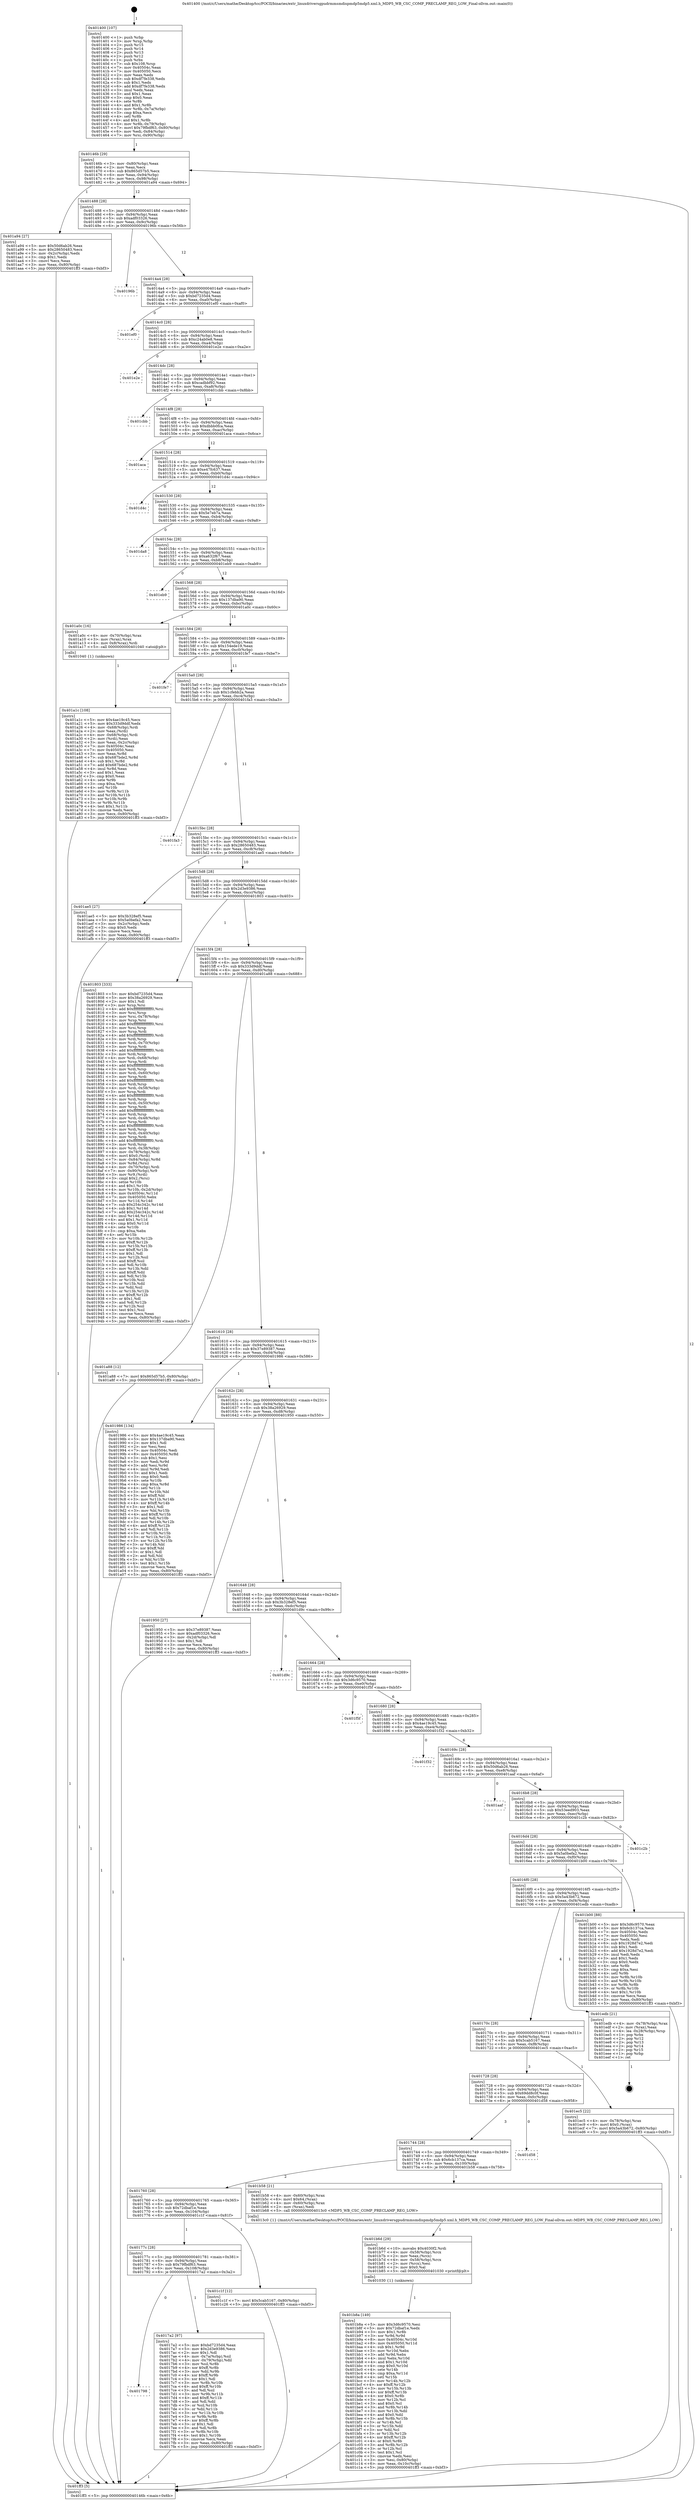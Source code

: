 digraph "0x401400" {
  label = "0x401400 (/mnt/c/Users/mathe/Desktop/tcc/POCII/binaries/extr_linuxdriversgpudrmmsmdispmdp5mdp5.xml.h_MDP5_WB_CSC_COMP_PRECLAMP_REG_LOW_Final-ollvm.out::main(0))"
  labelloc = "t"
  node[shape=record]

  Entry [label="",width=0.3,height=0.3,shape=circle,fillcolor=black,style=filled]
  "0x40146b" [label="{
     0x40146b [29]\l
     | [instrs]\l
     &nbsp;&nbsp;0x40146b \<+3\>: mov -0x80(%rbp),%eax\l
     &nbsp;&nbsp;0x40146e \<+2\>: mov %eax,%ecx\l
     &nbsp;&nbsp;0x401470 \<+6\>: sub $0x865d57b5,%ecx\l
     &nbsp;&nbsp;0x401476 \<+6\>: mov %eax,-0x94(%rbp)\l
     &nbsp;&nbsp;0x40147c \<+6\>: mov %ecx,-0x98(%rbp)\l
     &nbsp;&nbsp;0x401482 \<+6\>: je 0000000000401a94 \<main+0x694\>\l
  }"]
  "0x401a94" [label="{
     0x401a94 [27]\l
     | [instrs]\l
     &nbsp;&nbsp;0x401a94 \<+5\>: mov $0x50d6ab26,%eax\l
     &nbsp;&nbsp;0x401a99 \<+5\>: mov $0x28650483,%ecx\l
     &nbsp;&nbsp;0x401a9e \<+3\>: mov -0x2c(%rbp),%edx\l
     &nbsp;&nbsp;0x401aa1 \<+3\>: cmp $0x1,%edx\l
     &nbsp;&nbsp;0x401aa4 \<+3\>: cmovl %ecx,%eax\l
     &nbsp;&nbsp;0x401aa7 \<+3\>: mov %eax,-0x80(%rbp)\l
     &nbsp;&nbsp;0x401aaa \<+5\>: jmp 0000000000401ff3 \<main+0xbf3\>\l
  }"]
  "0x401488" [label="{
     0x401488 [28]\l
     | [instrs]\l
     &nbsp;&nbsp;0x401488 \<+5\>: jmp 000000000040148d \<main+0x8d\>\l
     &nbsp;&nbsp;0x40148d \<+6\>: mov -0x94(%rbp),%eax\l
     &nbsp;&nbsp;0x401493 \<+5\>: sub $0xadf03326,%eax\l
     &nbsp;&nbsp;0x401498 \<+6\>: mov %eax,-0x9c(%rbp)\l
     &nbsp;&nbsp;0x40149e \<+6\>: je 000000000040196b \<main+0x56b\>\l
  }"]
  Exit [label="",width=0.3,height=0.3,shape=circle,fillcolor=black,style=filled,peripheries=2]
  "0x40196b" [label="{
     0x40196b\l
  }", style=dashed]
  "0x4014a4" [label="{
     0x4014a4 [28]\l
     | [instrs]\l
     &nbsp;&nbsp;0x4014a4 \<+5\>: jmp 00000000004014a9 \<main+0xa9\>\l
     &nbsp;&nbsp;0x4014a9 \<+6\>: mov -0x94(%rbp),%eax\l
     &nbsp;&nbsp;0x4014af \<+5\>: sub $0xbd7235d4,%eax\l
     &nbsp;&nbsp;0x4014b4 \<+6\>: mov %eax,-0xa0(%rbp)\l
     &nbsp;&nbsp;0x4014ba \<+6\>: je 0000000000401ef0 \<main+0xaf0\>\l
  }"]
  "0x401b8a" [label="{
     0x401b8a [149]\l
     | [instrs]\l
     &nbsp;&nbsp;0x401b8a \<+5\>: mov $0x3d6c9570,%esi\l
     &nbsp;&nbsp;0x401b8f \<+5\>: mov $0x72dbaf1e,%edx\l
     &nbsp;&nbsp;0x401b94 \<+3\>: mov $0x1,%r8b\l
     &nbsp;&nbsp;0x401b97 \<+3\>: xor %r9d,%r9d\l
     &nbsp;&nbsp;0x401b9a \<+8\>: mov 0x40504c,%r10d\l
     &nbsp;&nbsp;0x401ba2 \<+8\>: mov 0x405050,%r11d\l
     &nbsp;&nbsp;0x401baa \<+4\>: sub $0x1,%r9d\l
     &nbsp;&nbsp;0x401bae \<+3\>: mov %r10d,%ebx\l
     &nbsp;&nbsp;0x401bb1 \<+3\>: add %r9d,%ebx\l
     &nbsp;&nbsp;0x401bb4 \<+4\>: imul %ebx,%r10d\l
     &nbsp;&nbsp;0x401bb8 \<+4\>: and $0x1,%r10d\l
     &nbsp;&nbsp;0x401bbc \<+4\>: cmp $0x0,%r10d\l
     &nbsp;&nbsp;0x401bc0 \<+4\>: sete %r14b\l
     &nbsp;&nbsp;0x401bc4 \<+4\>: cmp $0xa,%r11d\l
     &nbsp;&nbsp;0x401bc8 \<+4\>: setl %r15b\l
     &nbsp;&nbsp;0x401bcc \<+3\>: mov %r14b,%r12b\l
     &nbsp;&nbsp;0x401bcf \<+4\>: xor $0xff,%r12b\l
     &nbsp;&nbsp;0x401bd3 \<+3\>: mov %r15b,%r13b\l
     &nbsp;&nbsp;0x401bd6 \<+4\>: xor $0xff,%r13b\l
     &nbsp;&nbsp;0x401bda \<+4\>: xor $0x0,%r8b\l
     &nbsp;&nbsp;0x401bde \<+3\>: mov %r12b,%cl\l
     &nbsp;&nbsp;0x401be1 \<+3\>: and $0x0,%cl\l
     &nbsp;&nbsp;0x401be4 \<+3\>: and %r8b,%r14b\l
     &nbsp;&nbsp;0x401be7 \<+3\>: mov %r13b,%dil\l
     &nbsp;&nbsp;0x401bea \<+4\>: and $0x0,%dil\l
     &nbsp;&nbsp;0x401bee \<+3\>: and %r8b,%r15b\l
     &nbsp;&nbsp;0x401bf1 \<+3\>: or %r14b,%cl\l
     &nbsp;&nbsp;0x401bf4 \<+3\>: or %r15b,%dil\l
     &nbsp;&nbsp;0x401bf7 \<+3\>: xor %dil,%cl\l
     &nbsp;&nbsp;0x401bfa \<+3\>: or %r13b,%r12b\l
     &nbsp;&nbsp;0x401bfd \<+4\>: xor $0xff,%r12b\l
     &nbsp;&nbsp;0x401c01 \<+4\>: or $0x0,%r8b\l
     &nbsp;&nbsp;0x401c05 \<+3\>: and %r8b,%r12b\l
     &nbsp;&nbsp;0x401c08 \<+3\>: or %r12b,%cl\l
     &nbsp;&nbsp;0x401c0b \<+3\>: test $0x1,%cl\l
     &nbsp;&nbsp;0x401c0e \<+3\>: cmovne %edx,%esi\l
     &nbsp;&nbsp;0x401c11 \<+3\>: mov %esi,-0x80(%rbp)\l
     &nbsp;&nbsp;0x401c14 \<+6\>: mov %eax,-0x10c(%rbp)\l
     &nbsp;&nbsp;0x401c1a \<+5\>: jmp 0000000000401ff3 \<main+0xbf3\>\l
  }"]
  "0x401ef0" [label="{
     0x401ef0\l
  }", style=dashed]
  "0x4014c0" [label="{
     0x4014c0 [28]\l
     | [instrs]\l
     &nbsp;&nbsp;0x4014c0 \<+5\>: jmp 00000000004014c5 \<main+0xc5\>\l
     &nbsp;&nbsp;0x4014c5 \<+6\>: mov -0x94(%rbp),%eax\l
     &nbsp;&nbsp;0x4014cb \<+5\>: sub $0xc24ab0e8,%eax\l
     &nbsp;&nbsp;0x4014d0 \<+6\>: mov %eax,-0xa4(%rbp)\l
     &nbsp;&nbsp;0x4014d6 \<+6\>: je 0000000000401e2e \<main+0xa2e\>\l
  }"]
  "0x401b6d" [label="{
     0x401b6d [29]\l
     | [instrs]\l
     &nbsp;&nbsp;0x401b6d \<+10\>: movabs $0x4030f2,%rdi\l
     &nbsp;&nbsp;0x401b77 \<+4\>: mov -0x58(%rbp),%rcx\l
     &nbsp;&nbsp;0x401b7b \<+2\>: mov %eax,(%rcx)\l
     &nbsp;&nbsp;0x401b7d \<+4\>: mov -0x58(%rbp),%rcx\l
     &nbsp;&nbsp;0x401b81 \<+2\>: mov (%rcx),%esi\l
     &nbsp;&nbsp;0x401b83 \<+2\>: mov $0x0,%al\l
     &nbsp;&nbsp;0x401b85 \<+5\>: call 0000000000401030 \<printf@plt\>\l
     | [calls]\l
     &nbsp;&nbsp;0x401030 \{1\} (unknown)\l
  }"]
  "0x401e2e" [label="{
     0x401e2e\l
  }", style=dashed]
  "0x4014dc" [label="{
     0x4014dc [28]\l
     | [instrs]\l
     &nbsp;&nbsp;0x4014dc \<+5\>: jmp 00000000004014e1 \<main+0xe1\>\l
     &nbsp;&nbsp;0x4014e1 \<+6\>: mov -0x94(%rbp),%eax\l
     &nbsp;&nbsp;0x4014e7 \<+5\>: sub $0xcadbbf92,%eax\l
     &nbsp;&nbsp;0x4014ec \<+6\>: mov %eax,-0xa8(%rbp)\l
     &nbsp;&nbsp;0x4014f2 \<+6\>: je 0000000000401cbb \<main+0x8bb\>\l
  }"]
  "0x401a1c" [label="{
     0x401a1c [108]\l
     | [instrs]\l
     &nbsp;&nbsp;0x401a1c \<+5\>: mov $0x4ae19c45,%ecx\l
     &nbsp;&nbsp;0x401a21 \<+5\>: mov $0x333d9ddf,%edx\l
     &nbsp;&nbsp;0x401a26 \<+4\>: mov -0x68(%rbp),%rdi\l
     &nbsp;&nbsp;0x401a2a \<+2\>: mov %eax,(%rdi)\l
     &nbsp;&nbsp;0x401a2c \<+4\>: mov -0x68(%rbp),%rdi\l
     &nbsp;&nbsp;0x401a30 \<+2\>: mov (%rdi),%eax\l
     &nbsp;&nbsp;0x401a32 \<+3\>: mov %eax,-0x2c(%rbp)\l
     &nbsp;&nbsp;0x401a35 \<+7\>: mov 0x40504c,%eax\l
     &nbsp;&nbsp;0x401a3c \<+7\>: mov 0x405050,%esi\l
     &nbsp;&nbsp;0x401a43 \<+3\>: mov %eax,%r8d\l
     &nbsp;&nbsp;0x401a46 \<+7\>: sub $0x687bde2,%r8d\l
     &nbsp;&nbsp;0x401a4d \<+4\>: sub $0x1,%r8d\l
     &nbsp;&nbsp;0x401a51 \<+7\>: add $0x687bde2,%r8d\l
     &nbsp;&nbsp;0x401a58 \<+4\>: imul %r8d,%eax\l
     &nbsp;&nbsp;0x401a5c \<+3\>: and $0x1,%eax\l
     &nbsp;&nbsp;0x401a5f \<+3\>: cmp $0x0,%eax\l
     &nbsp;&nbsp;0x401a62 \<+4\>: sete %r9b\l
     &nbsp;&nbsp;0x401a66 \<+3\>: cmp $0xa,%esi\l
     &nbsp;&nbsp;0x401a69 \<+4\>: setl %r10b\l
     &nbsp;&nbsp;0x401a6d \<+3\>: mov %r9b,%r11b\l
     &nbsp;&nbsp;0x401a70 \<+3\>: and %r10b,%r11b\l
     &nbsp;&nbsp;0x401a73 \<+3\>: xor %r10b,%r9b\l
     &nbsp;&nbsp;0x401a76 \<+3\>: or %r9b,%r11b\l
     &nbsp;&nbsp;0x401a79 \<+4\>: test $0x1,%r11b\l
     &nbsp;&nbsp;0x401a7d \<+3\>: cmovne %edx,%ecx\l
     &nbsp;&nbsp;0x401a80 \<+3\>: mov %ecx,-0x80(%rbp)\l
     &nbsp;&nbsp;0x401a83 \<+5\>: jmp 0000000000401ff3 \<main+0xbf3\>\l
  }"]
  "0x401cbb" [label="{
     0x401cbb\l
  }", style=dashed]
  "0x4014f8" [label="{
     0x4014f8 [28]\l
     | [instrs]\l
     &nbsp;&nbsp;0x4014f8 \<+5\>: jmp 00000000004014fd \<main+0xfd\>\l
     &nbsp;&nbsp;0x4014fd \<+6\>: mov -0x94(%rbp),%eax\l
     &nbsp;&nbsp;0x401503 \<+5\>: sub $0xdbbb0fca,%eax\l
     &nbsp;&nbsp;0x401508 \<+6\>: mov %eax,-0xac(%rbp)\l
     &nbsp;&nbsp;0x40150e \<+6\>: je 0000000000401aca \<main+0x6ca\>\l
  }"]
  "0x401400" [label="{
     0x401400 [107]\l
     | [instrs]\l
     &nbsp;&nbsp;0x401400 \<+1\>: push %rbp\l
     &nbsp;&nbsp;0x401401 \<+3\>: mov %rsp,%rbp\l
     &nbsp;&nbsp;0x401404 \<+2\>: push %r15\l
     &nbsp;&nbsp;0x401406 \<+2\>: push %r14\l
     &nbsp;&nbsp;0x401408 \<+2\>: push %r13\l
     &nbsp;&nbsp;0x40140a \<+2\>: push %r12\l
     &nbsp;&nbsp;0x40140c \<+1\>: push %rbx\l
     &nbsp;&nbsp;0x40140d \<+7\>: sub $0x108,%rsp\l
     &nbsp;&nbsp;0x401414 \<+7\>: mov 0x40504c,%eax\l
     &nbsp;&nbsp;0x40141b \<+7\>: mov 0x405050,%ecx\l
     &nbsp;&nbsp;0x401422 \<+2\>: mov %eax,%edx\l
     &nbsp;&nbsp;0x401424 \<+6\>: sub $0xdf7fe338,%edx\l
     &nbsp;&nbsp;0x40142a \<+3\>: sub $0x1,%edx\l
     &nbsp;&nbsp;0x40142d \<+6\>: add $0xdf7fe338,%edx\l
     &nbsp;&nbsp;0x401433 \<+3\>: imul %edx,%eax\l
     &nbsp;&nbsp;0x401436 \<+3\>: and $0x1,%eax\l
     &nbsp;&nbsp;0x401439 \<+3\>: cmp $0x0,%eax\l
     &nbsp;&nbsp;0x40143c \<+4\>: sete %r8b\l
     &nbsp;&nbsp;0x401440 \<+4\>: and $0x1,%r8b\l
     &nbsp;&nbsp;0x401444 \<+4\>: mov %r8b,-0x7a(%rbp)\l
     &nbsp;&nbsp;0x401448 \<+3\>: cmp $0xa,%ecx\l
     &nbsp;&nbsp;0x40144b \<+4\>: setl %r8b\l
     &nbsp;&nbsp;0x40144f \<+4\>: and $0x1,%r8b\l
     &nbsp;&nbsp;0x401453 \<+4\>: mov %r8b,-0x79(%rbp)\l
     &nbsp;&nbsp;0x401457 \<+7\>: movl $0x79fbdf63,-0x80(%rbp)\l
     &nbsp;&nbsp;0x40145e \<+6\>: mov %edi,-0x84(%rbp)\l
     &nbsp;&nbsp;0x401464 \<+7\>: mov %rsi,-0x90(%rbp)\l
  }"]
  "0x401aca" [label="{
     0x401aca\l
  }", style=dashed]
  "0x401514" [label="{
     0x401514 [28]\l
     | [instrs]\l
     &nbsp;&nbsp;0x401514 \<+5\>: jmp 0000000000401519 \<main+0x119\>\l
     &nbsp;&nbsp;0x401519 \<+6\>: mov -0x94(%rbp),%eax\l
     &nbsp;&nbsp;0x40151f \<+5\>: sub $0xe47fc637,%eax\l
     &nbsp;&nbsp;0x401524 \<+6\>: mov %eax,-0xb0(%rbp)\l
     &nbsp;&nbsp;0x40152a \<+6\>: je 0000000000401d4c \<main+0x94c\>\l
  }"]
  "0x401ff3" [label="{
     0x401ff3 [5]\l
     | [instrs]\l
     &nbsp;&nbsp;0x401ff3 \<+5\>: jmp 000000000040146b \<main+0x6b\>\l
  }"]
  "0x401d4c" [label="{
     0x401d4c\l
  }", style=dashed]
  "0x401530" [label="{
     0x401530 [28]\l
     | [instrs]\l
     &nbsp;&nbsp;0x401530 \<+5\>: jmp 0000000000401535 \<main+0x135\>\l
     &nbsp;&nbsp;0x401535 \<+6\>: mov -0x94(%rbp),%eax\l
     &nbsp;&nbsp;0x40153b \<+5\>: sub $0x5e7eb7a,%eax\l
     &nbsp;&nbsp;0x401540 \<+6\>: mov %eax,-0xb4(%rbp)\l
     &nbsp;&nbsp;0x401546 \<+6\>: je 0000000000401da8 \<main+0x9a8\>\l
  }"]
  "0x401798" [label="{
     0x401798\l
  }", style=dashed]
  "0x401da8" [label="{
     0x401da8\l
  }", style=dashed]
  "0x40154c" [label="{
     0x40154c [28]\l
     | [instrs]\l
     &nbsp;&nbsp;0x40154c \<+5\>: jmp 0000000000401551 \<main+0x151\>\l
     &nbsp;&nbsp;0x401551 \<+6\>: mov -0x94(%rbp),%eax\l
     &nbsp;&nbsp;0x401557 \<+5\>: sub $0xa632f67,%eax\l
     &nbsp;&nbsp;0x40155c \<+6\>: mov %eax,-0xb8(%rbp)\l
     &nbsp;&nbsp;0x401562 \<+6\>: je 0000000000401eb9 \<main+0xab9\>\l
  }"]
  "0x4017a2" [label="{
     0x4017a2 [97]\l
     | [instrs]\l
     &nbsp;&nbsp;0x4017a2 \<+5\>: mov $0xbd7235d4,%eax\l
     &nbsp;&nbsp;0x4017a7 \<+5\>: mov $0x2d3e9386,%ecx\l
     &nbsp;&nbsp;0x4017ac \<+2\>: mov $0x1,%dl\l
     &nbsp;&nbsp;0x4017ae \<+4\>: mov -0x7a(%rbp),%sil\l
     &nbsp;&nbsp;0x4017b2 \<+4\>: mov -0x79(%rbp),%dil\l
     &nbsp;&nbsp;0x4017b6 \<+3\>: mov %sil,%r8b\l
     &nbsp;&nbsp;0x4017b9 \<+4\>: xor $0xff,%r8b\l
     &nbsp;&nbsp;0x4017bd \<+3\>: mov %dil,%r9b\l
     &nbsp;&nbsp;0x4017c0 \<+4\>: xor $0xff,%r9b\l
     &nbsp;&nbsp;0x4017c4 \<+3\>: xor $0x1,%dl\l
     &nbsp;&nbsp;0x4017c7 \<+3\>: mov %r8b,%r10b\l
     &nbsp;&nbsp;0x4017ca \<+4\>: and $0xff,%r10b\l
     &nbsp;&nbsp;0x4017ce \<+3\>: and %dl,%sil\l
     &nbsp;&nbsp;0x4017d1 \<+3\>: mov %r9b,%r11b\l
     &nbsp;&nbsp;0x4017d4 \<+4\>: and $0xff,%r11b\l
     &nbsp;&nbsp;0x4017d8 \<+3\>: and %dl,%dil\l
     &nbsp;&nbsp;0x4017db \<+3\>: or %sil,%r10b\l
     &nbsp;&nbsp;0x4017de \<+3\>: or %dil,%r11b\l
     &nbsp;&nbsp;0x4017e1 \<+3\>: xor %r11b,%r10b\l
     &nbsp;&nbsp;0x4017e4 \<+3\>: or %r9b,%r8b\l
     &nbsp;&nbsp;0x4017e7 \<+4\>: xor $0xff,%r8b\l
     &nbsp;&nbsp;0x4017eb \<+3\>: or $0x1,%dl\l
     &nbsp;&nbsp;0x4017ee \<+3\>: and %dl,%r8b\l
     &nbsp;&nbsp;0x4017f1 \<+3\>: or %r8b,%r10b\l
     &nbsp;&nbsp;0x4017f4 \<+4\>: test $0x1,%r10b\l
     &nbsp;&nbsp;0x4017f8 \<+3\>: cmovne %ecx,%eax\l
     &nbsp;&nbsp;0x4017fb \<+3\>: mov %eax,-0x80(%rbp)\l
     &nbsp;&nbsp;0x4017fe \<+5\>: jmp 0000000000401ff3 \<main+0xbf3\>\l
  }"]
  "0x401eb9" [label="{
     0x401eb9\l
  }", style=dashed]
  "0x401568" [label="{
     0x401568 [28]\l
     | [instrs]\l
     &nbsp;&nbsp;0x401568 \<+5\>: jmp 000000000040156d \<main+0x16d\>\l
     &nbsp;&nbsp;0x40156d \<+6\>: mov -0x94(%rbp),%eax\l
     &nbsp;&nbsp;0x401573 \<+5\>: sub $0x137dba90,%eax\l
     &nbsp;&nbsp;0x401578 \<+6\>: mov %eax,-0xbc(%rbp)\l
     &nbsp;&nbsp;0x40157e \<+6\>: je 0000000000401a0c \<main+0x60c\>\l
  }"]
  "0x40177c" [label="{
     0x40177c [28]\l
     | [instrs]\l
     &nbsp;&nbsp;0x40177c \<+5\>: jmp 0000000000401781 \<main+0x381\>\l
     &nbsp;&nbsp;0x401781 \<+6\>: mov -0x94(%rbp),%eax\l
     &nbsp;&nbsp;0x401787 \<+5\>: sub $0x79fbdf63,%eax\l
     &nbsp;&nbsp;0x40178c \<+6\>: mov %eax,-0x108(%rbp)\l
     &nbsp;&nbsp;0x401792 \<+6\>: je 00000000004017a2 \<main+0x3a2\>\l
  }"]
  "0x401a0c" [label="{
     0x401a0c [16]\l
     | [instrs]\l
     &nbsp;&nbsp;0x401a0c \<+4\>: mov -0x70(%rbp),%rax\l
     &nbsp;&nbsp;0x401a10 \<+3\>: mov (%rax),%rax\l
     &nbsp;&nbsp;0x401a13 \<+4\>: mov 0x8(%rax),%rdi\l
     &nbsp;&nbsp;0x401a17 \<+5\>: call 0000000000401040 \<atoi@plt\>\l
     | [calls]\l
     &nbsp;&nbsp;0x401040 \{1\} (unknown)\l
  }"]
  "0x401584" [label="{
     0x401584 [28]\l
     | [instrs]\l
     &nbsp;&nbsp;0x401584 \<+5\>: jmp 0000000000401589 \<main+0x189\>\l
     &nbsp;&nbsp;0x401589 \<+6\>: mov -0x94(%rbp),%eax\l
     &nbsp;&nbsp;0x40158f \<+5\>: sub $0x154ede19,%eax\l
     &nbsp;&nbsp;0x401594 \<+6\>: mov %eax,-0xc0(%rbp)\l
     &nbsp;&nbsp;0x40159a \<+6\>: je 0000000000401fe7 \<main+0xbe7\>\l
  }"]
  "0x401c1f" [label="{
     0x401c1f [12]\l
     | [instrs]\l
     &nbsp;&nbsp;0x401c1f \<+7\>: movl $0x5cab5167,-0x80(%rbp)\l
     &nbsp;&nbsp;0x401c26 \<+5\>: jmp 0000000000401ff3 \<main+0xbf3\>\l
  }"]
  "0x401fe7" [label="{
     0x401fe7\l
  }", style=dashed]
  "0x4015a0" [label="{
     0x4015a0 [28]\l
     | [instrs]\l
     &nbsp;&nbsp;0x4015a0 \<+5\>: jmp 00000000004015a5 \<main+0x1a5\>\l
     &nbsp;&nbsp;0x4015a5 \<+6\>: mov -0x94(%rbp),%eax\l
     &nbsp;&nbsp;0x4015ab \<+5\>: sub $0x1cfebb2a,%eax\l
     &nbsp;&nbsp;0x4015b0 \<+6\>: mov %eax,-0xc4(%rbp)\l
     &nbsp;&nbsp;0x4015b6 \<+6\>: je 0000000000401fa3 \<main+0xba3\>\l
  }"]
  "0x401760" [label="{
     0x401760 [28]\l
     | [instrs]\l
     &nbsp;&nbsp;0x401760 \<+5\>: jmp 0000000000401765 \<main+0x365\>\l
     &nbsp;&nbsp;0x401765 \<+6\>: mov -0x94(%rbp),%eax\l
     &nbsp;&nbsp;0x40176b \<+5\>: sub $0x72dbaf1e,%eax\l
     &nbsp;&nbsp;0x401770 \<+6\>: mov %eax,-0x104(%rbp)\l
     &nbsp;&nbsp;0x401776 \<+6\>: je 0000000000401c1f \<main+0x81f\>\l
  }"]
  "0x401fa3" [label="{
     0x401fa3\l
  }", style=dashed]
  "0x4015bc" [label="{
     0x4015bc [28]\l
     | [instrs]\l
     &nbsp;&nbsp;0x4015bc \<+5\>: jmp 00000000004015c1 \<main+0x1c1\>\l
     &nbsp;&nbsp;0x4015c1 \<+6\>: mov -0x94(%rbp),%eax\l
     &nbsp;&nbsp;0x4015c7 \<+5\>: sub $0x28650483,%eax\l
     &nbsp;&nbsp;0x4015cc \<+6\>: mov %eax,-0xc8(%rbp)\l
     &nbsp;&nbsp;0x4015d2 \<+6\>: je 0000000000401ae5 \<main+0x6e5\>\l
  }"]
  "0x401b58" [label="{
     0x401b58 [21]\l
     | [instrs]\l
     &nbsp;&nbsp;0x401b58 \<+4\>: mov -0x60(%rbp),%rax\l
     &nbsp;&nbsp;0x401b5c \<+6\>: movl $0x64,(%rax)\l
     &nbsp;&nbsp;0x401b62 \<+4\>: mov -0x60(%rbp),%rax\l
     &nbsp;&nbsp;0x401b66 \<+2\>: mov (%rax),%edi\l
     &nbsp;&nbsp;0x401b68 \<+5\>: call 00000000004013c0 \<MDP5_WB_CSC_COMP_PRECLAMP_REG_LOW\>\l
     | [calls]\l
     &nbsp;&nbsp;0x4013c0 \{1\} (/mnt/c/Users/mathe/Desktop/tcc/POCII/binaries/extr_linuxdriversgpudrmmsmdispmdp5mdp5.xml.h_MDP5_WB_CSC_COMP_PRECLAMP_REG_LOW_Final-ollvm.out::MDP5_WB_CSC_COMP_PRECLAMP_REG_LOW)\l
  }"]
  "0x401ae5" [label="{
     0x401ae5 [27]\l
     | [instrs]\l
     &nbsp;&nbsp;0x401ae5 \<+5\>: mov $0x3b328ef5,%eax\l
     &nbsp;&nbsp;0x401aea \<+5\>: mov $0x5a0befa2,%ecx\l
     &nbsp;&nbsp;0x401aef \<+3\>: mov -0x2c(%rbp),%edx\l
     &nbsp;&nbsp;0x401af2 \<+3\>: cmp $0x0,%edx\l
     &nbsp;&nbsp;0x401af5 \<+3\>: cmove %ecx,%eax\l
     &nbsp;&nbsp;0x401af8 \<+3\>: mov %eax,-0x80(%rbp)\l
     &nbsp;&nbsp;0x401afb \<+5\>: jmp 0000000000401ff3 \<main+0xbf3\>\l
  }"]
  "0x4015d8" [label="{
     0x4015d8 [28]\l
     | [instrs]\l
     &nbsp;&nbsp;0x4015d8 \<+5\>: jmp 00000000004015dd \<main+0x1dd\>\l
     &nbsp;&nbsp;0x4015dd \<+6\>: mov -0x94(%rbp),%eax\l
     &nbsp;&nbsp;0x4015e3 \<+5\>: sub $0x2d3e9386,%eax\l
     &nbsp;&nbsp;0x4015e8 \<+6\>: mov %eax,-0xcc(%rbp)\l
     &nbsp;&nbsp;0x4015ee \<+6\>: je 0000000000401803 \<main+0x403\>\l
  }"]
  "0x401744" [label="{
     0x401744 [28]\l
     | [instrs]\l
     &nbsp;&nbsp;0x401744 \<+5\>: jmp 0000000000401749 \<main+0x349\>\l
     &nbsp;&nbsp;0x401749 \<+6\>: mov -0x94(%rbp),%eax\l
     &nbsp;&nbsp;0x40174f \<+5\>: sub $0x6cb137ca,%eax\l
     &nbsp;&nbsp;0x401754 \<+6\>: mov %eax,-0x100(%rbp)\l
     &nbsp;&nbsp;0x40175a \<+6\>: je 0000000000401b58 \<main+0x758\>\l
  }"]
  "0x401803" [label="{
     0x401803 [333]\l
     | [instrs]\l
     &nbsp;&nbsp;0x401803 \<+5\>: mov $0xbd7235d4,%eax\l
     &nbsp;&nbsp;0x401808 \<+5\>: mov $0x38a26929,%ecx\l
     &nbsp;&nbsp;0x40180d \<+2\>: mov $0x1,%dl\l
     &nbsp;&nbsp;0x40180f \<+3\>: mov %rsp,%rsi\l
     &nbsp;&nbsp;0x401812 \<+4\>: add $0xfffffffffffffff0,%rsi\l
     &nbsp;&nbsp;0x401816 \<+3\>: mov %rsi,%rsp\l
     &nbsp;&nbsp;0x401819 \<+4\>: mov %rsi,-0x78(%rbp)\l
     &nbsp;&nbsp;0x40181d \<+3\>: mov %rsp,%rsi\l
     &nbsp;&nbsp;0x401820 \<+4\>: add $0xfffffffffffffff0,%rsi\l
     &nbsp;&nbsp;0x401824 \<+3\>: mov %rsi,%rsp\l
     &nbsp;&nbsp;0x401827 \<+3\>: mov %rsp,%rdi\l
     &nbsp;&nbsp;0x40182a \<+4\>: add $0xfffffffffffffff0,%rdi\l
     &nbsp;&nbsp;0x40182e \<+3\>: mov %rdi,%rsp\l
     &nbsp;&nbsp;0x401831 \<+4\>: mov %rdi,-0x70(%rbp)\l
     &nbsp;&nbsp;0x401835 \<+3\>: mov %rsp,%rdi\l
     &nbsp;&nbsp;0x401838 \<+4\>: add $0xfffffffffffffff0,%rdi\l
     &nbsp;&nbsp;0x40183c \<+3\>: mov %rdi,%rsp\l
     &nbsp;&nbsp;0x40183f \<+4\>: mov %rdi,-0x68(%rbp)\l
     &nbsp;&nbsp;0x401843 \<+3\>: mov %rsp,%rdi\l
     &nbsp;&nbsp;0x401846 \<+4\>: add $0xfffffffffffffff0,%rdi\l
     &nbsp;&nbsp;0x40184a \<+3\>: mov %rdi,%rsp\l
     &nbsp;&nbsp;0x40184d \<+4\>: mov %rdi,-0x60(%rbp)\l
     &nbsp;&nbsp;0x401851 \<+3\>: mov %rsp,%rdi\l
     &nbsp;&nbsp;0x401854 \<+4\>: add $0xfffffffffffffff0,%rdi\l
     &nbsp;&nbsp;0x401858 \<+3\>: mov %rdi,%rsp\l
     &nbsp;&nbsp;0x40185b \<+4\>: mov %rdi,-0x58(%rbp)\l
     &nbsp;&nbsp;0x40185f \<+3\>: mov %rsp,%rdi\l
     &nbsp;&nbsp;0x401862 \<+4\>: add $0xfffffffffffffff0,%rdi\l
     &nbsp;&nbsp;0x401866 \<+3\>: mov %rdi,%rsp\l
     &nbsp;&nbsp;0x401869 \<+4\>: mov %rdi,-0x50(%rbp)\l
     &nbsp;&nbsp;0x40186d \<+3\>: mov %rsp,%rdi\l
     &nbsp;&nbsp;0x401870 \<+4\>: add $0xfffffffffffffff0,%rdi\l
     &nbsp;&nbsp;0x401874 \<+3\>: mov %rdi,%rsp\l
     &nbsp;&nbsp;0x401877 \<+4\>: mov %rdi,-0x48(%rbp)\l
     &nbsp;&nbsp;0x40187b \<+3\>: mov %rsp,%rdi\l
     &nbsp;&nbsp;0x40187e \<+4\>: add $0xfffffffffffffff0,%rdi\l
     &nbsp;&nbsp;0x401882 \<+3\>: mov %rdi,%rsp\l
     &nbsp;&nbsp;0x401885 \<+4\>: mov %rdi,-0x40(%rbp)\l
     &nbsp;&nbsp;0x401889 \<+3\>: mov %rsp,%rdi\l
     &nbsp;&nbsp;0x40188c \<+4\>: add $0xfffffffffffffff0,%rdi\l
     &nbsp;&nbsp;0x401890 \<+3\>: mov %rdi,%rsp\l
     &nbsp;&nbsp;0x401893 \<+4\>: mov %rdi,-0x38(%rbp)\l
     &nbsp;&nbsp;0x401897 \<+4\>: mov -0x78(%rbp),%rdi\l
     &nbsp;&nbsp;0x40189b \<+6\>: movl $0x0,(%rdi)\l
     &nbsp;&nbsp;0x4018a1 \<+7\>: mov -0x84(%rbp),%r8d\l
     &nbsp;&nbsp;0x4018a8 \<+3\>: mov %r8d,(%rsi)\l
     &nbsp;&nbsp;0x4018ab \<+4\>: mov -0x70(%rbp),%rdi\l
     &nbsp;&nbsp;0x4018af \<+7\>: mov -0x90(%rbp),%r9\l
     &nbsp;&nbsp;0x4018b6 \<+3\>: mov %r9,(%rdi)\l
     &nbsp;&nbsp;0x4018b9 \<+3\>: cmpl $0x2,(%rsi)\l
     &nbsp;&nbsp;0x4018bc \<+4\>: setne %r10b\l
     &nbsp;&nbsp;0x4018c0 \<+4\>: and $0x1,%r10b\l
     &nbsp;&nbsp;0x4018c4 \<+4\>: mov %r10b,-0x2d(%rbp)\l
     &nbsp;&nbsp;0x4018c8 \<+8\>: mov 0x40504c,%r11d\l
     &nbsp;&nbsp;0x4018d0 \<+7\>: mov 0x405050,%ebx\l
     &nbsp;&nbsp;0x4018d7 \<+3\>: mov %r11d,%r14d\l
     &nbsp;&nbsp;0x4018da \<+7\>: sub $0x254c342c,%r14d\l
     &nbsp;&nbsp;0x4018e1 \<+4\>: sub $0x1,%r14d\l
     &nbsp;&nbsp;0x4018e5 \<+7\>: add $0x254c342c,%r14d\l
     &nbsp;&nbsp;0x4018ec \<+4\>: imul %r14d,%r11d\l
     &nbsp;&nbsp;0x4018f0 \<+4\>: and $0x1,%r11d\l
     &nbsp;&nbsp;0x4018f4 \<+4\>: cmp $0x0,%r11d\l
     &nbsp;&nbsp;0x4018f8 \<+4\>: sete %r10b\l
     &nbsp;&nbsp;0x4018fc \<+3\>: cmp $0xa,%ebx\l
     &nbsp;&nbsp;0x4018ff \<+4\>: setl %r15b\l
     &nbsp;&nbsp;0x401903 \<+3\>: mov %r10b,%r12b\l
     &nbsp;&nbsp;0x401906 \<+4\>: xor $0xff,%r12b\l
     &nbsp;&nbsp;0x40190a \<+3\>: mov %r15b,%r13b\l
     &nbsp;&nbsp;0x40190d \<+4\>: xor $0xff,%r13b\l
     &nbsp;&nbsp;0x401911 \<+3\>: xor $0x1,%dl\l
     &nbsp;&nbsp;0x401914 \<+3\>: mov %r12b,%sil\l
     &nbsp;&nbsp;0x401917 \<+4\>: and $0xff,%sil\l
     &nbsp;&nbsp;0x40191b \<+3\>: and %dl,%r10b\l
     &nbsp;&nbsp;0x40191e \<+3\>: mov %r13b,%dil\l
     &nbsp;&nbsp;0x401921 \<+4\>: and $0xff,%dil\l
     &nbsp;&nbsp;0x401925 \<+3\>: and %dl,%r15b\l
     &nbsp;&nbsp;0x401928 \<+3\>: or %r10b,%sil\l
     &nbsp;&nbsp;0x40192b \<+3\>: or %r15b,%dil\l
     &nbsp;&nbsp;0x40192e \<+3\>: xor %dil,%sil\l
     &nbsp;&nbsp;0x401931 \<+3\>: or %r13b,%r12b\l
     &nbsp;&nbsp;0x401934 \<+4\>: xor $0xff,%r12b\l
     &nbsp;&nbsp;0x401938 \<+3\>: or $0x1,%dl\l
     &nbsp;&nbsp;0x40193b \<+3\>: and %dl,%r12b\l
     &nbsp;&nbsp;0x40193e \<+3\>: or %r12b,%sil\l
     &nbsp;&nbsp;0x401941 \<+4\>: test $0x1,%sil\l
     &nbsp;&nbsp;0x401945 \<+3\>: cmovne %ecx,%eax\l
     &nbsp;&nbsp;0x401948 \<+3\>: mov %eax,-0x80(%rbp)\l
     &nbsp;&nbsp;0x40194b \<+5\>: jmp 0000000000401ff3 \<main+0xbf3\>\l
  }"]
  "0x4015f4" [label="{
     0x4015f4 [28]\l
     | [instrs]\l
     &nbsp;&nbsp;0x4015f4 \<+5\>: jmp 00000000004015f9 \<main+0x1f9\>\l
     &nbsp;&nbsp;0x4015f9 \<+6\>: mov -0x94(%rbp),%eax\l
     &nbsp;&nbsp;0x4015ff \<+5\>: sub $0x333d9ddf,%eax\l
     &nbsp;&nbsp;0x401604 \<+6\>: mov %eax,-0xd0(%rbp)\l
     &nbsp;&nbsp;0x40160a \<+6\>: je 0000000000401a88 \<main+0x688\>\l
  }"]
  "0x401d58" [label="{
     0x401d58\l
  }", style=dashed]
  "0x401a88" [label="{
     0x401a88 [12]\l
     | [instrs]\l
     &nbsp;&nbsp;0x401a88 \<+7\>: movl $0x865d57b5,-0x80(%rbp)\l
     &nbsp;&nbsp;0x401a8f \<+5\>: jmp 0000000000401ff3 \<main+0xbf3\>\l
  }"]
  "0x401610" [label="{
     0x401610 [28]\l
     | [instrs]\l
     &nbsp;&nbsp;0x401610 \<+5\>: jmp 0000000000401615 \<main+0x215\>\l
     &nbsp;&nbsp;0x401615 \<+6\>: mov -0x94(%rbp),%eax\l
     &nbsp;&nbsp;0x40161b \<+5\>: sub $0x37e89387,%eax\l
     &nbsp;&nbsp;0x401620 \<+6\>: mov %eax,-0xd4(%rbp)\l
     &nbsp;&nbsp;0x401626 \<+6\>: je 0000000000401986 \<main+0x586\>\l
  }"]
  "0x401728" [label="{
     0x401728 [28]\l
     | [instrs]\l
     &nbsp;&nbsp;0x401728 \<+5\>: jmp 000000000040172d \<main+0x32d\>\l
     &nbsp;&nbsp;0x40172d \<+6\>: mov -0x94(%rbp),%eax\l
     &nbsp;&nbsp;0x401733 \<+5\>: sub $0x69dd8c0f,%eax\l
     &nbsp;&nbsp;0x401738 \<+6\>: mov %eax,-0xfc(%rbp)\l
     &nbsp;&nbsp;0x40173e \<+6\>: je 0000000000401d58 \<main+0x958\>\l
  }"]
  "0x401986" [label="{
     0x401986 [134]\l
     | [instrs]\l
     &nbsp;&nbsp;0x401986 \<+5\>: mov $0x4ae19c45,%eax\l
     &nbsp;&nbsp;0x40198b \<+5\>: mov $0x137dba90,%ecx\l
     &nbsp;&nbsp;0x401990 \<+2\>: mov $0x1,%dl\l
     &nbsp;&nbsp;0x401992 \<+2\>: xor %esi,%esi\l
     &nbsp;&nbsp;0x401994 \<+7\>: mov 0x40504c,%edi\l
     &nbsp;&nbsp;0x40199b \<+8\>: mov 0x405050,%r8d\l
     &nbsp;&nbsp;0x4019a3 \<+3\>: sub $0x1,%esi\l
     &nbsp;&nbsp;0x4019a6 \<+3\>: mov %edi,%r9d\l
     &nbsp;&nbsp;0x4019a9 \<+3\>: add %esi,%r9d\l
     &nbsp;&nbsp;0x4019ac \<+4\>: imul %r9d,%edi\l
     &nbsp;&nbsp;0x4019b0 \<+3\>: and $0x1,%edi\l
     &nbsp;&nbsp;0x4019b3 \<+3\>: cmp $0x0,%edi\l
     &nbsp;&nbsp;0x4019b6 \<+4\>: sete %r10b\l
     &nbsp;&nbsp;0x4019ba \<+4\>: cmp $0xa,%r8d\l
     &nbsp;&nbsp;0x4019be \<+4\>: setl %r11b\l
     &nbsp;&nbsp;0x4019c2 \<+3\>: mov %r10b,%bl\l
     &nbsp;&nbsp;0x4019c5 \<+3\>: xor $0xff,%bl\l
     &nbsp;&nbsp;0x4019c8 \<+3\>: mov %r11b,%r14b\l
     &nbsp;&nbsp;0x4019cb \<+4\>: xor $0xff,%r14b\l
     &nbsp;&nbsp;0x4019cf \<+3\>: xor $0x1,%dl\l
     &nbsp;&nbsp;0x4019d2 \<+3\>: mov %bl,%r15b\l
     &nbsp;&nbsp;0x4019d5 \<+4\>: and $0xff,%r15b\l
     &nbsp;&nbsp;0x4019d9 \<+3\>: and %dl,%r10b\l
     &nbsp;&nbsp;0x4019dc \<+3\>: mov %r14b,%r12b\l
     &nbsp;&nbsp;0x4019df \<+4\>: and $0xff,%r12b\l
     &nbsp;&nbsp;0x4019e3 \<+3\>: and %dl,%r11b\l
     &nbsp;&nbsp;0x4019e6 \<+3\>: or %r10b,%r15b\l
     &nbsp;&nbsp;0x4019e9 \<+3\>: or %r11b,%r12b\l
     &nbsp;&nbsp;0x4019ec \<+3\>: xor %r12b,%r15b\l
     &nbsp;&nbsp;0x4019ef \<+3\>: or %r14b,%bl\l
     &nbsp;&nbsp;0x4019f2 \<+3\>: xor $0xff,%bl\l
     &nbsp;&nbsp;0x4019f5 \<+3\>: or $0x1,%dl\l
     &nbsp;&nbsp;0x4019f8 \<+2\>: and %dl,%bl\l
     &nbsp;&nbsp;0x4019fa \<+3\>: or %bl,%r15b\l
     &nbsp;&nbsp;0x4019fd \<+4\>: test $0x1,%r15b\l
     &nbsp;&nbsp;0x401a01 \<+3\>: cmovne %ecx,%eax\l
     &nbsp;&nbsp;0x401a04 \<+3\>: mov %eax,-0x80(%rbp)\l
     &nbsp;&nbsp;0x401a07 \<+5\>: jmp 0000000000401ff3 \<main+0xbf3\>\l
  }"]
  "0x40162c" [label="{
     0x40162c [28]\l
     | [instrs]\l
     &nbsp;&nbsp;0x40162c \<+5\>: jmp 0000000000401631 \<main+0x231\>\l
     &nbsp;&nbsp;0x401631 \<+6\>: mov -0x94(%rbp),%eax\l
     &nbsp;&nbsp;0x401637 \<+5\>: sub $0x38a26929,%eax\l
     &nbsp;&nbsp;0x40163c \<+6\>: mov %eax,-0xd8(%rbp)\l
     &nbsp;&nbsp;0x401642 \<+6\>: je 0000000000401950 \<main+0x550\>\l
  }"]
  "0x401ec5" [label="{
     0x401ec5 [22]\l
     | [instrs]\l
     &nbsp;&nbsp;0x401ec5 \<+4\>: mov -0x78(%rbp),%rax\l
     &nbsp;&nbsp;0x401ec9 \<+6\>: movl $0x0,(%rax)\l
     &nbsp;&nbsp;0x401ecf \<+7\>: movl $0x5a43b672,-0x80(%rbp)\l
     &nbsp;&nbsp;0x401ed6 \<+5\>: jmp 0000000000401ff3 \<main+0xbf3\>\l
  }"]
  "0x401950" [label="{
     0x401950 [27]\l
     | [instrs]\l
     &nbsp;&nbsp;0x401950 \<+5\>: mov $0x37e89387,%eax\l
     &nbsp;&nbsp;0x401955 \<+5\>: mov $0xadf03326,%ecx\l
     &nbsp;&nbsp;0x40195a \<+3\>: mov -0x2d(%rbp),%dl\l
     &nbsp;&nbsp;0x40195d \<+3\>: test $0x1,%dl\l
     &nbsp;&nbsp;0x401960 \<+3\>: cmovne %ecx,%eax\l
     &nbsp;&nbsp;0x401963 \<+3\>: mov %eax,-0x80(%rbp)\l
     &nbsp;&nbsp;0x401966 \<+5\>: jmp 0000000000401ff3 \<main+0xbf3\>\l
  }"]
  "0x401648" [label="{
     0x401648 [28]\l
     | [instrs]\l
     &nbsp;&nbsp;0x401648 \<+5\>: jmp 000000000040164d \<main+0x24d\>\l
     &nbsp;&nbsp;0x40164d \<+6\>: mov -0x94(%rbp),%eax\l
     &nbsp;&nbsp;0x401653 \<+5\>: sub $0x3b328ef5,%eax\l
     &nbsp;&nbsp;0x401658 \<+6\>: mov %eax,-0xdc(%rbp)\l
     &nbsp;&nbsp;0x40165e \<+6\>: je 0000000000401d9c \<main+0x99c\>\l
  }"]
  "0x40170c" [label="{
     0x40170c [28]\l
     | [instrs]\l
     &nbsp;&nbsp;0x40170c \<+5\>: jmp 0000000000401711 \<main+0x311\>\l
     &nbsp;&nbsp;0x401711 \<+6\>: mov -0x94(%rbp),%eax\l
     &nbsp;&nbsp;0x401717 \<+5\>: sub $0x5cab5167,%eax\l
     &nbsp;&nbsp;0x40171c \<+6\>: mov %eax,-0xf8(%rbp)\l
     &nbsp;&nbsp;0x401722 \<+6\>: je 0000000000401ec5 \<main+0xac5\>\l
  }"]
  "0x401d9c" [label="{
     0x401d9c\l
  }", style=dashed]
  "0x401664" [label="{
     0x401664 [28]\l
     | [instrs]\l
     &nbsp;&nbsp;0x401664 \<+5\>: jmp 0000000000401669 \<main+0x269\>\l
     &nbsp;&nbsp;0x401669 \<+6\>: mov -0x94(%rbp),%eax\l
     &nbsp;&nbsp;0x40166f \<+5\>: sub $0x3d6c9570,%eax\l
     &nbsp;&nbsp;0x401674 \<+6\>: mov %eax,-0xe0(%rbp)\l
     &nbsp;&nbsp;0x40167a \<+6\>: je 0000000000401f5f \<main+0xb5f\>\l
  }"]
  "0x401edb" [label="{
     0x401edb [21]\l
     | [instrs]\l
     &nbsp;&nbsp;0x401edb \<+4\>: mov -0x78(%rbp),%rax\l
     &nbsp;&nbsp;0x401edf \<+2\>: mov (%rax),%eax\l
     &nbsp;&nbsp;0x401ee1 \<+4\>: lea -0x28(%rbp),%rsp\l
     &nbsp;&nbsp;0x401ee5 \<+1\>: pop %rbx\l
     &nbsp;&nbsp;0x401ee6 \<+2\>: pop %r12\l
     &nbsp;&nbsp;0x401ee8 \<+2\>: pop %r13\l
     &nbsp;&nbsp;0x401eea \<+2\>: pop %r14\l
     &nbsp;&nbsp;0x401eec \<+2\>: pop %r15\l
     &nbsp;&nbsp;0x401eee \<+1\>: pop %rbp\l
     &nbsp;&nbsp;0x401eef \<+1\>: ret\l
  }"]
  "0x401f5f" [label="{
     0x401f5f\l
  }", style=dashed]
  "0x401680" [label="{
     0x401680 [28]\l
     | [instrs]\l
     &nbsp;&nbsp;0x401680 \<+5\>: jmp 0000000000401685 \<main+0x285\>\l
     &nbsp;&nbsp;0x401685 \<+6\>: mov -0x94(%rbp),%eax\l
     &nbsp;&nbsp;0x40168b \<+5\>: sub $0x4ae19c45,%eax\l
     &nbsp;&nbsp;0x401690 \<+6\>: mov %eax,-0xe4(%rbp)\l
     &nbsp;&nbsp;0x401696 \<+6\>: je 0000000000401f32 \<main+0xb32\>\l
  }"]
  "0x4016f0" [label="{
     0x4016f0 [28]\l
     | [instrs]\l
     &nbsp;&nbsp;0x4016f0 \<+5\>: jmp 00000000004016f5 \<main+0x2f5\>\l
     &nbsp;&nbsp;0x4016f5 \<+6\>: mov -0x94(%rbp),%eax\l
     &nbsp;&nbsp;0x4016fb \<+5\>: sub $0x5a43b672,%eax\l
     &nbsp;&nbsp;0x401700 \<+6\>: mov %eax,-0xf4(%rbp)\l
     &nbsp;&nbsp;0x401706 \<+6\>: je 0000000000401edb \<main+0xadb\>\l
  }"]
  "0x401f32" [label="{
     0x401f32\l
  }", style=dashed]
  "0x40169c" [label="{
     0x40169c [28]\l
     | [instrs]\l
     &nbsp;&nbsp;0x40169c \<+5\>: jmp 00000000004016a1 \<main+0x2a1\>\l
     &nbsp;&nbsp;0x4016a1 \<+6\>: mov -0x94(%rbp),%eax\l
     &nbsp;&nbsp;0x4016a7 \<+5\>: sub $0x50d6ab26,%eax\l
     &nbsp;&nbsp;0x4016ac \<+6\>: mov %eax,-0xe8(%rbp)\l
     &nbsp;&nbsp;0x4016b2 \<+6\>: je 0000000000401aaf \<main+0x6af\>\l
  }"]
  "0x401b00" [label="{
     0x401b00 [88]\l
     | [instrs]\l
     &nbsp;&nbsp;0x401b00 \<+5\>: mov $0x3d6c9570,%eax\l
     &nbsp;&nbsp;0x401b05 \<+5\>: mov $0x6cb137ca,%ecx\l
     &nbsp;&nbsp;0x401b0a \<+7\>: mov 0x40504c,%edx\l
     &nbsp;&nbsp;0x401b11 \<+7\>: mov 0x405050,%esi\l
     &nbsp;&nbsp;0x401b18 \<+2\>: mov %edx,%edi\l
     &nbsp;&nbsp;0x401b1a \<+6\>: sub $0x1928d7e2,%edi\l
     &nbsp;&nbsp;0x401b20 \<+3\>: sub $0x1,%edi\l
     &nbsp;&nbsp;0x401b23 \<+6\>: add $0x1928d7e2,%edi\l
     &nbsp;&nbsp;0x401b29 \<+3\>: imul %edi,%edx\l
     &nbsp;&nbsp;0x401b2c \<+3\>: and $0x1,%edx\l
     &nbsp;&nbsp;0x401b2f \<+3\>: cmp $0x0,%edx\l
     &nbsp;&nbsp;0x401b32 \<+4\>: sete %r8b\l
     &nbsp;&nbsp;0x401b36 \<+3\>: cmp $0xa,%esi\l
     &nbsp;&nbsp;0x401b39 \<+4\>: setl %r9b\l
     &nbsp;&nbsp;0x401b3d \<+3\>: mov %r8b,%r10b\l
     &nbsp;&nbsp;0x401b40 \<+3\>: and %r9b,%r10b\l
     &nbsp;&nbsp;0x401b43 \<+3\>: xor %r9b,%r8b\l
     &nbsp;&nbsp;0x401b46 \<+3\>: or %r8b,%r10b\l
     &nbsp;&nbsp;0x401b49 \<+4\>: test $0x1,%r10b\l
     &nbsp;&nbsp;0x401b4d \<+3\>: cmovne %ecx,%eax\l
     &nbsp;&nbsp;0x401b50 \<+3\>: mov %eax,-0x80(%rbp)\l
     &nbsp;&nbsp;0x401b53 \<+5\>: jmp 0000000000401ff3 \<main+0xbf3\>\l
  }"]
  "0x401aaf" [label="{
     0x401aaf\l
  }", style=dashed]
  "0x4016b8" [label="{
     0x4016b8 [28]\l
     | [instrs]\l
     &nbsp;&nbsp;0x4016b8 \<+5\>: jmp 00000000004016bd \<main+0x2bd\>\l
     &nbsp;&nbsp;0x4016bd \<+6\>: mov -0x94(%rbp),%eax\l
     &nbsp;&nbsp;0x4016c3 \<+5\>: sub $0x53eed903,%eax\l
     &nbsp;&nbsp;0x4016c8 \<+6\>: mov %eax,-0xec(%rbp)\l
     &nbsp;&nbsp;0x4016ce \<+6\>: je 0000000000401c2b \<main+0x82b\>\l
  }"]
  "0x4016d4" [label="{
     0x4016d4 [28]\l
     | [instrs]\l
     &nbsp;&nbsp;0x4016d4 \<+5\>: jmp 00000000004016d9 \<main+0x2d9\>\l
     &nbsp;&nbsp;0x4016d9 \<+6\>: mov -0x94(%rbp),%eax\l
     &nbsp;&nbsp;0x4016df \<+5\>: sub $0x5a0befa2,%eax\l
     &nbsp;&nbsp;0x4016e4 \<+6\>: mov %eax,-0xf0(%rbp)\l
     &nbsp;&nbsp;0x4016ea \<+6\>: je 0000000000401b00 \<main+0x700\>\l
  }"]
  "0x401c2b" [label="{
     0x401c2b\l
  }", style=dashed]
  Entry -> "0x401400" [label=" 1"]
  "0x40146b" -> "0x401a94" [label=" 1"]
  "0x40146b" -> "0x401488" [label=" 12"]
  "0x401edb" -> Exit [label=" 1"]
  "0x401488" -> "0x40196b" [label=" 0"]
  "0x401488" -> "0x4014a4" [label=" 12"]
  "0x401ec5" -> "0x401ff3" [label=" 1"]
  "0x4014a4" -> "0x401ef0" [label=" 0"]
  "0x4014a4" -> "0x4014c0" [label=" 12"]
  "0x401c1f" -> "0x401ff3" [label=" 1"]
  "0x4014c0" -> "0x401e2e" [label=" 0"]
  "0x4014c0" -> "0x4014dc" [label=" 12"]
  "0x401b8a" -> "0x401ff3" [label=" 1"]
  "0x4014dc" -> "0x401cbb" [label=" 0"]
  "0x4014dc" -> "0x4014f8" [label=" 12"]
  "0x401b6d" -> "0x401b8a" [label=" 1"]
  "0x4014f8" -> "0x401aca" [label=" 0"]
  "0x4014f8" -> "0x401514" [label=" 12"]
  "0x401b00" -> "0x401ff3" [label=" 1"]
  "0x401514" -> "0x401d4c" [label=" 0"]
  "0x401514" -> "0x401530" [label=" 12"]
  "0x401ae5" -> "0x401ff3" [label=" 1"]
  "0x401530" -> "0x401da8" [label=" 0"]
  "0x401530" -> "0x40154c" [label=" 12"]
  "0x401a94" -> "0x401ff3" [label=" 1"]
  "0x40154c" -> "0x401eb9" [label=" 0"]
  "0x40154c" -> "0x401568" [label=" 12"]
  "0x401a88" -> "0x401ff3" [label=" 1"]
  "0x401568" -> "0x401a0c" [label=" 1"]
  "0x401568" -> "0x401584" [label=" 11"]
  "0x401a0c" -> "0x401a1c" [label=" 1"]
  "0x401584" -> "0x401fe7" [label=" 0"]
  "0x401584" -> "0x4015a0" [label=" 11"]
  "0x401986" -> "0x401ff3" [label=" 1"]
  "0x4015a0" -> "0x401fa3" [label=" 0"]
  "0x4015a0" -> "0x4015bc" [label=" 11"]
  "0x401803" -> "0x401ff3" [label=" 1"]
  "0x4015bc" -> "0x401ae5" [label=" 1"]
  "0x4015bc" -> "0x4015d8" [label=" 10"]
  "0x401b58" -> "0x401b6d" [label=" 1"]
  "0x4015d8" -> "0x401803" [label=" 1"]
  "0x4015d8" -> "0x4015f4" [label=" 9"]
  "0x401400" -> "0x40146b" [label=" 1"]
  "0x4015f4" -> "0x401a88" [label=" 1"]
  "0x4015f4" -> "0x401610" [label=" 8"]
  "0x4017a2" -> "0x401ff3" [label=" 1"]
  "0x401610" -> "0x401986" [label=" 1"]
  "0x401610" -> "0x40162c" [label=" 7"]
  "0x40177c" -> "0x4017a2" [label=" 1"]
  "0x40162c" -> "0x401950" [label=" 1"]
  "0x40162c" -> "0x401648" [label=" 6"]
  "0x401a1c" -> "0x401ff3" [label=" 1"]
  "0x401648" -> "0x401d9c" [label=" 0"]
  "0x401648" -> "0x401664" [label=" 6"]
  "0x401760" -> "0x401c1f" [label=" 1"]
  "0x401664" -> "0x401f5f" [label=" 0"]
  "0x401664" -> "0x401680" [label=" 6"]
  "0x401950" -> "0x401ff3" [label=" 1"]
  "0x401680" -> "0x401f32" [label=" 0"]
  "0x401680" -> "0x40169c" [label=" 6"]
  "0x401744" -> "0x401b58" [label=" 1"]
  "0x40169c" -> "0x401aaf" [label=" 0"]
  "0x40169c" -> "0x4016b8" [label=" 6"]
  "0x401ff3" -> "0x40146b" [label=" 12"]
  "0x4016b8" -> "0x401c2b" [label=" 0"]
  "0x4016b8" -> "0x4016d4" [label=" 6"]
  "0x401728" -> "0x401744" [label=" 3"]
  "0x4016d4" -> "0x401b00" [label=" 1"]
  "0x4016d4" -> "0x4016f0" [label=" 5"]
  "0x401744" -> "0x401760" [label=" 2"]
  "0x4016f0" -> "0x401edb" [label=" 1"]
  "0x4016f0" -> "0x40170c" [label=" 4"]
  "0x401760" -> "0x40177c" [label=" 1"]
  "0x40170c" -> "0x401ec5" [label=" 1"]
  "0x40170c" -> "0x401728" [label=" 3"]
  "0x40177c" -> "0x401798" [label=" 0"]
  "0x401728" -> "0x401d58" [label=" 0"]
}
